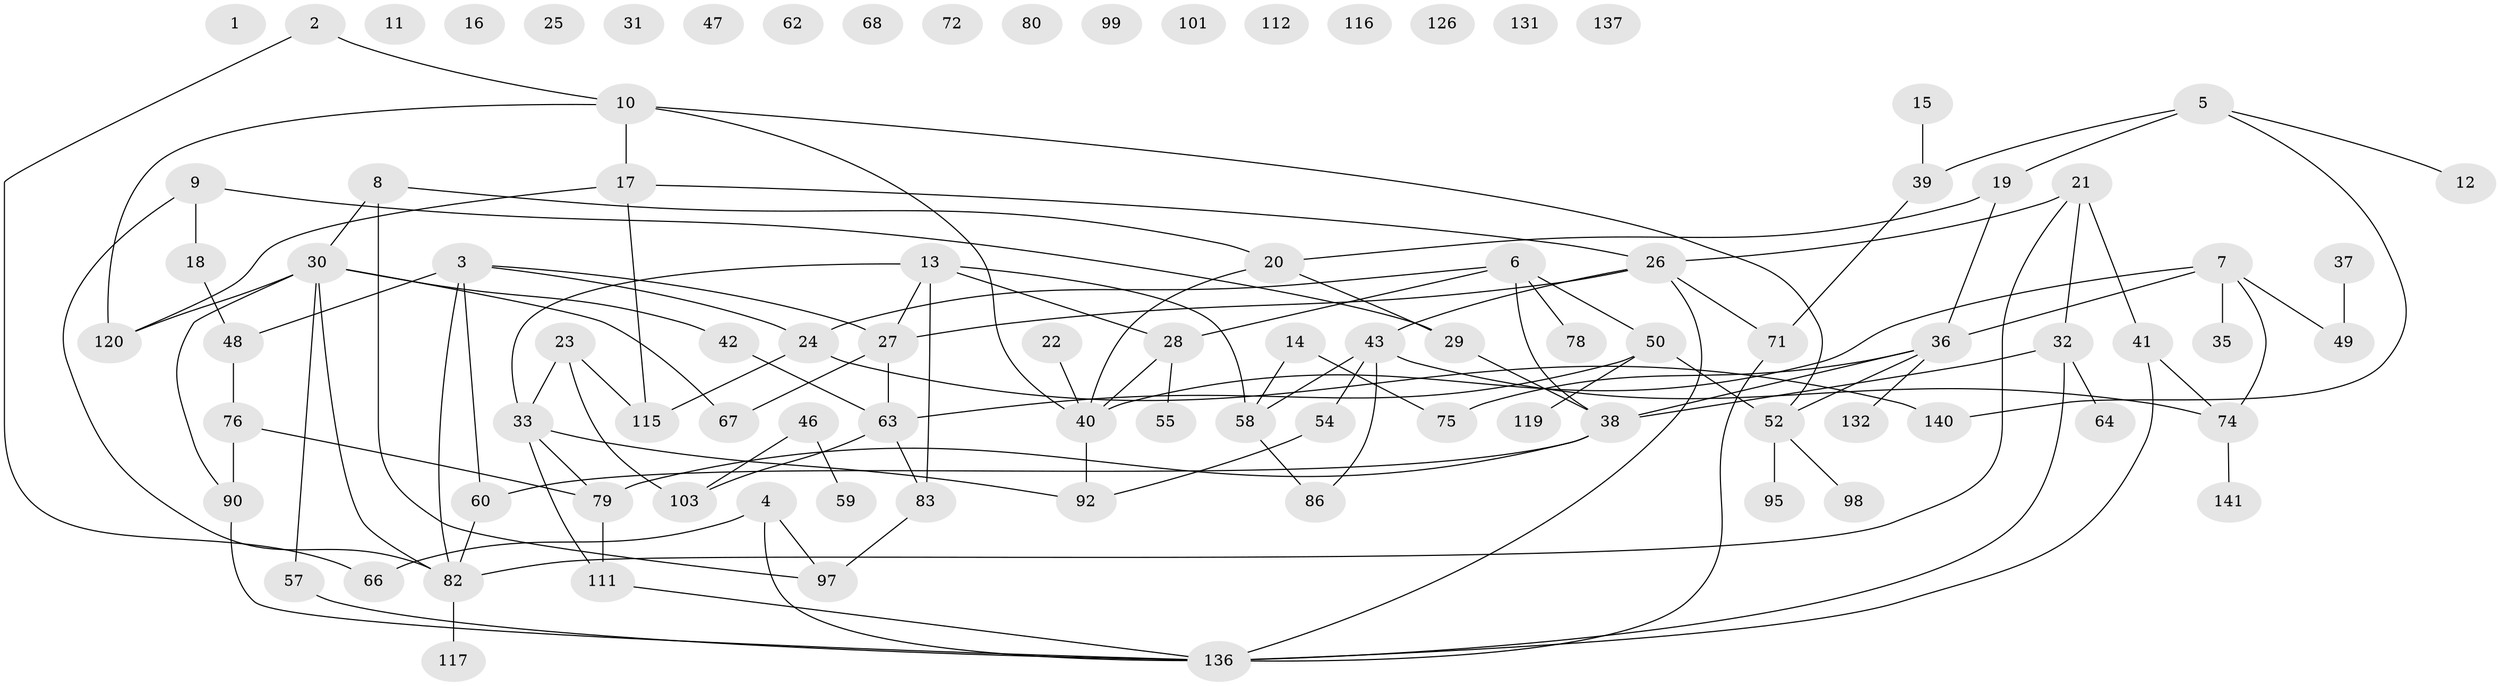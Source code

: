 // Generated by graph-tools (version 1.1) at 2025/23/03/03/25 07:23:28]
// undirected, 93 vertices, 120 edges
graph export_dot {
graph [start="1"]
  node [color=gray90,style=filled];
  1;
  2;
  3 [super="+105"];
  4 [super="+138"];
  5 [super="+93"];
  6 [super="+45"];
  7;
  8 [super="+106"];
  9 [super="+130"];
  10 [super="+88"];
  11;
  12 [super="+34"];
  13;
  14;
  15 [super="+121"];
  16;
  17 [super="+113"];
  18 [super="+102"];
  19 [super="+81"];
  20 [super="+134"];
  21 [super="+118"];
  22;
  23 [super="+107"];
  24 [super="+96"];
  25;
  26 [super="+73"];
  27 [super="+127"];
  28 [super="+61"];
  29 [super="+44"];
  30 [super="+70"];
  31;
  32 [super="+65"];
  33 [super="+114"];
  35;
  36 [super="+69"];
  37 [super="+56"];
  38 [super="+91"];
  39 [super="+89"];
  40 [super="+133"];
  41 [super="+51"];
  42 [super="+85"];
  43 [super="+53"];
  46 [super="+123"];
  47;
  48 [super="+104"];
  49;
  50;
  52 [super="+77"];
  54;
  55;
  57;
  58 [super="+110"];
  59;
  60 [super="+108"];
  62;
  63;
  64;
  66;
  67 [super="+125"];
  68;
  71;
  72;
  74 [super="+84"];
  75;
  76 [super="+100"];
  78 [super="+109"];
  79;
  80;
  82 [super="+87"];
  83;
  86;
  90;
  92 [super="+94"];
  95;
  97;
  98 [super="+128"];
  99;
  101;
  103 [super="+122"];
  111 [super="+135"];
  112;
  115 [super="+124"];
  116;
  117;
  119;
  120 [super="+129"];
  126;
  131;
  132;
  136 [super="+139"];
  137;
  140;
  141;
  2 -- 10;
  2 -- 66;
  3 -- 24;
  3 -- 60;
  3 -- 82;
  3 -- 27;
  3 -- 48;
  4 -- 66;
  4 -- 97;
  4 -- 136;
  5 -- 140;
  5 -- 19;
  5 -- 39;
  5 -- 12;
  6 -- 28;
  6 -- 50;
  6 -- 38;
  6 -- 78;
  6 -- 24;
  7 -- 35;
  7 -- 40;
  7 -- 49;
  7 -- 74;
  7 -- 36;
  8 -- 97;
  8 -- 20;
  8 -- 30;
  9 -- 18;
  9 -- 82;
  9 -- 29;
  10 -- 52;
  10 -- 120;
  10 -- 40;
  10 -- 17;
  13 -- 28;
  13 -- 83;
  13 -- 33;
  13 -- 27;
  13 -- 58;
  14 -- 75;
  14 -- 58;
  15 -- 39;
  17 -- 120;
  17 -- 115;
  17 -- 26;
  18 -- 48;
  19 -- 20;
  19 -- 36;
  20 -- 40;
  20 -- 29;
  21 -- 41;
  21 -- 82;
  21 -- 26;
  21 -- 32;
  22 -- 40;
  23 -- 33;
  23 -- 103;
  23 -- 115;
  24 -- 115;
  24 -- 140;
  26 -- 27;
  26 -- 136;
  26 -- 43;
  26 -- 71;
  27 -- 63;
  27 -- 67;
  28 -- 40;
  28 -- 55;
  29 -- 38;
  30 -- 42;
  30 -- 57;
  30 -- 67;
  30 -- 90;
  30 -- 82;
  30 -- 120;
  32 -- 64;
  32 -- 136;
  32 -- 38;
  33 -- 79;
  33 -- 111;
  33 -- 92;
  36 -- 52;
  36 -- 132;
  36 -- 75;
  36 -- 38;
  37 -- 49;
  38 -- 79;
  38 -- 60;
  39 -- 71;
  40 -- 92;
  41 -- 136;
  41 -- 74;
  42 -- 63;
  43 -- 86;
  43 -- 54;
  43 -- 74;
  43 -- 58;
  46 -- 59;
  46 -- 103;
  48 -- 76;
  50 -- 63;
  50 -- 119;
  50 -- 52;
  52 -- 95;
  52 -- 98;
  54 -- 92;
  57 -- 136;
  58 -- 86;
  60 -- 82;
  63 -- 83;
  63 -- 103;
  71 -- 136;
  74 -- 141;
  76 -- 79;
  76 -- 90;
  79 -- 111;
  82 -- 117;
  83 -- 97;
  90 -- 136;
  111 -- 136;
}
